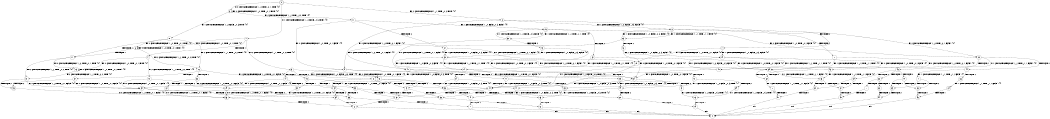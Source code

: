 digraph BCG {
size = "7, 10.5";
center = TRUE;
node [shape = circle];
0 [peripheries = 2];
0 -> 1 [label = "EX !1 !ATOMIC_EXCH_BRANCH (1, +0, FALSE, +0, 3, TRUE) !{0}"];
0 -> 2 [label = "EX !2 !ATOMIC_EXCH_BRANCH (1, +1, TRUE, +0, 2, TRUE) !{0}"];
0 -> 3 [label = "EX !0 !ATOMIC_EXCH_BRANCH (1, +0, TRUE, +0, 1, TRUE) !{0}"];
1 -> 4 [label = "TERMINATE !1"];
1 -> 5 [label = "EX !2 !ATOMIC_EXCH_BRANCH (1, +1, TRUE, +0, 2, TRUE) !{0}"];
1 -> 6 [label = "EX !0 !ATOMIC_EXCH_BRANCH (1, +0, TRUE, +0, 1, TRUE) !{0}"];
2 -> 7 [label = "TERMINATE !2"];
2 -> 8 [label = "EX !1 !ATOMIC_EXCH_BRANCH (1, +0, FALSE, +0, 3, FALSE) !{0}"];
2 -> 9 [label = "EX !0 !ATOMIC_EXCH_BRANCH (1, +0, TRUE, +0, 1, FALSE) !{0}"];
3 -> 10 [label = "EX !1 !ATOMIC_EXCH_BRANCH (1, +0, FALSE, +0, 3, TRUE) !{0}"];
3 -> 11 [label = "EX !2 !ATOMIC_EXCH_BRANCH (1, +1, TRUE, +0, 2, TRUE) !{0}"];
3 -> 3 [label = "EX !0 !ATOMIC_EXCH_BRANCH (1, +0, TRUE, +0, 1, TRUE) !{0}"];
4 -> 12 [label = "EX !2 !ATOMIC_EXCH_BRANCH (1, +1, TRUE, +0, 2, TRUE) !{0}"];
4 -> 13 [label = "EX !0 !ATOMIC_EXCH_BRANCH (1, +0, TRUE, +0, 1, TRUE) !{0}"];
5 -> 14 [label = "TERMINATE !1"];
5 -> 15 [label = "TERMINATE !2"];
5 -> 16 [label = "EX !0 !ATOMIC_EXCH_BRANCH (1, +0, TRUE, +0, 1, FALSE) !{0}"];
6 -> 17 [label = "TERMINATE !1"];
6 -> 18 [label = "EX !2 !ATOMIC_EXCH_BRANCH (1, +1, TRUE, +0, 2, TRUE) !{0}"];
6 -> 6 [label = "EX !0 !ATOMIC_EXCH_BRANCH (1, +0, TRUE, +0, 1, TRUE) !{0}"];
7 -> 19 [label = "EX !1 !ATOMIC_EXCH_BRANCH (1, +0, FALSE, +0, 3, FALSE) !{0}"];
7 -> 20 [label = "EX !0 !ATOMIC_EXCH_BRANCH (1, +0, TRUE, +0, 1, FALSE) !{0}"];
8 -> 21 [label = "TERMINATE !2"];
8 -> 22 [label = "EX !0 !ATOMIC_EXCH_BRANCH (1, +0, TRUE, +0, 1, FALSE) !{0}"];
8 -> 23 [label = "EX !1 !ATOMIC_EXCH_BRANCH (1, +1, TRUE, +1, 1, TRUE) !{0}"];
9 -> 24 [label = "TERMINATE !2"];
9 -> 25 [label = "TERMINATE !0"];
9 -> 26 [label = "EX !1 !ATOMIC_EXCH_BRANCH (1, +0, FALSE, +0, 3, TRUE) !{0}"];
10 -> 17 [label = "TERMINATE !1"];
10 -> 18 [label = "EX !2 !ATOMIC_EXCH_BRANCH (1, +1, TRUE, +0, 2, TRUE) !{0}"];
10 -> 6 [label = "EX !0 !ATOMIC_EXCH_BRANCH (1, +0, TRUE, +0, 1, TRUE) !{0}"];
11 -> 27 [label = "TERMINATE !2"];
11 -> 28 [label = "EX !1 !ATOMIC_EXCH_BRANCH (1, +0, FALSE, +0, 3, FALSE) !{0}"];
11 -> 9 [label = "EX !0 !ATOMIC_EXCH_BRANCH (1, +0, TRUE, +0, 1, FALSE) !{0}"];
12 -> 29 [label = "TERMINATE !2"];
12 -> 30 [label = "EX !0 !ATOMIC_EXCH_BRANCH (1, +0, TRUE, +0, 1, FALSE) !{0}"];
13 -> 31 [label = "EX !2 !ATOMIC_EXCH_BRANCH (1, +1, TRUE, +0, 2, TRUE) !{0}"];
13 -> 13 [label = "EX !0 !ATOMIC_EXCH_BRANCH (1, +0, TRUE, +0, 1, TRUE) !{0}"];
14 -> 29 [label = "TERMINATE !2"];
14 -> 30 [label = "EX !0 !ATOMIC_EXCH_BRANCH (1, +0, TRUE, +0, 1, FALSE) !{0}"];
15 -> 32 [label = "TERMINATE !1"];
15 -> 33 [label = "EX !0 !ATOMIC_EXCH_BRANCH (1, +0, TRUE, +0, 1, FALSE) !{0}"];
16 -> 34 [label = "TERMINATE !1"];
16 -> 35 [label = "TERMINATE !2"];
16 -> 36 [label = "TERMINATE !0"];
17 -> 31 [label = "EX !2 !ATOMIC_EXCH_BRANCH (1, +1, TRUE, +0, 2, TRUE) !{0}"];
17 -> 13 [label = "EX !0 !ATOMIC_EXCH_BRANCH (1, +0, TRUE, +0, 1, TRUE) !{0}"];
18 -> 37 [label = "TERMINATE !1"];
18 -> 38 [label = "TERMINATE !2"];
18 -> 16 [label = "EX !0 !ATOMIC_EXCH_BRANCH (1, +0, TRUE, +0, 1, FALSE) !{0}"];
19 -> 39 [label = "EX !0 !ATOMIC_EXCH_BRANCH (1, +0, TRUE, +0, 1, FALSE) !{0}"];
19 -> 40 [label = "EX !1 !ATOMIC_EXCH_BRANCH (1, +1, TRUE, +1, 1, TRUE) !{0}"];
20 -> 41 [label = "TERMINATE !0"];
20 -> 42 [label = "EX !1 !ATOMIC_EXCH_BRANCH (1, +0, FALSE, +0, 3, TRUE) !{0}"];
21 -> 39 [label = "EX !0 !ATOMIC_EXCH_BRANCH (1, +0, TRUE, +0, 1, FALSE) !{0}"];
21 -> 40 [label = "EX !1 !ATOMIC_EXCH_BRANCH (1, +1, TRUE, +1, 1, TRUE) !{0}"];
22 -> 43 [label = "TERMINATE !2"];
22 -> 44 [label = "TERMINATE !0"];
22 -> 45 [label = "EX !1 !ATOMIC_EXCH_BRANCH (1, +1, TRUE, +1, 1, FALSE) !{0}"];
23 -> 46 [label = "TERMINATE !2"];
23 -> 47 [label = "EX !0 !ATOMIC_EXCH_BRANCH (1, +0, TRUE, +0, 1, FALSE) !{0}"];
23 -> 8 [label = "EX !1 !ATOMIC_EXCH_BRANCH (1, +0, FALSE, +0, 3, FALSE) !{0}"];
24 -> 41 [label = "TERMINATE !0"];
24 -> 42 [label = "EX !1 !ATOMIC_EXCH_BRANCH (1, +0, FALSE, +0, 3, TRUE) !{0}"];
25 -> 48 [label = "TERMINATE !2"];
25 -> 49 [label = "EX !1 !ATOMIC_EXCH_BRANCH (1, +0, FALSE, +0, 3, TRUE) !{1}"];
26 -> 34 [label = "TERMINATE !1"];
26 -> 35 [label = "TERMINATE !2"];
26 -> 36 [label = "TERMINATE !0"];
27 -> 50 [label = "EX !1 !ATOMIC_EXCH_BRANCH (1, +0, FALSE, +0, 3, FALSE) !{0}"];
27 -> 20 [label = "EX !0 !ATOMIC_EXCH_BRANCH (1, +0, TRUE, +0, 1, FALSE) !{0}"];
28 -> 51 [label = "TERMINATE !2"];
28 -> 52 [label = "EX !1 !ATOMIC_EXCH_BRANCH (1, +1, TRUE, +1, 1, TRUE) !{0}"];
28 -> 22 [label = "EX !0 !ATOMIC_EXCH_BRANCH (1, +0, TRUE, +0, 1, FALSE) !{0}"];
29 -> 53 [label = "EX !0 !ATOMIC_EXCH_BRANCH (1, +0, TRUE, +0, 1, FALSE) !{0}"];
30 -> 54 [label = "TERMINATE !2"];
30 -> 55 [label = "TERMINATE !0"];
31 -> 56 [label = "TERMINATE !2"];
31 -> 30 [label = "EX !0 !ATOMIC_EXCH_BRANCH (1, +0, TRUE, +0, 1, FALSE) !{0}"];
32 -> 53 [label = "EX !0 !ATOMIC_EXCH_BRANCH (1, +0, TRUE, +0, 1, FALSE) !{0}"];
33 -> 57 [label = "TERMINATE !1"];
33 -> 58 [label = "TERMINATE !0"];
34 -> 54 [label = "TERMINATE !2"];
34 -> 55 [label = "TERMINATE !0"];
35 -> 57 [label = "TERMINATE !1"];
35 -> 58 [label = "TERMINATE !0"];
36 -> 59 [label = "TERMINATE !1"];
36 -> 60 [label = "TERMINATE !2"];
37 -> 56 [label = "TERMINATE !2"];
37 -> 30 [label = "EX !0 !ATOMIC_EXCH_BRANCH (1, +0, TRUE, +0, 1, FALSE) !{0}"];
38 -> 61 [label = "TERMINATE !1"];
38 -> 33 [label = "EX !0 !ATOMIC_EXCH_BRANCH (1, +0, TRUE, +0, 1, FALSE) !{0}"];
39 -> 62 [label = "TERMINATE !0"];
39 -> 63 [label = "EX !1 !ATOMIC_EXCH_BRANCH (1, +1, TRUE, +1, 1, FALSE) !{0}"];
40 -> 64 [label = "EX !0 !ATOMIC_EXCH_BRANCH (1, +0, TRUE, +0, 1, FALSE) !{0}"];
40 -> 19 [label = "EX !1 !ATOMIC_EXCH_BRANCH (1, +0, FALSE, +0, 3, FALSE) !{0}"];
41 -> 65 [label = "EX !1 !ATOMIC_EXCH_BRANCH (1, +0, FALSE, +0, 3, TRUE) !{2}"];
42 -> 57 [label = "TERMINATE !1"];
42 -> 58 [label = "TERMINATE !0"];
43 -> 62 [label = "TERMINATE !0"];
43 -> 63 [label = "EX !1 !ATOMIC_EXCH_BRANCH (1, +1, TRUE, +1, 1, FALSE) !{0}"];
44 -> 66 [label = "TERMINATE !2"];
44 -> 67 [label = "EX !1 !ATOMIC_EXCH_BRANCH (1, +1, TRUE, +1, 1, FALSE) !{1}"];
45 -> 68 [label = "TERMINATE !1"];
45 -> 69 [label = "TERMINATE !2"];
45 -> 70 [label = "TERMINATE !0"];
46 -> 64 [label = "EX !0 !ATOMIC_EXCH_BRANCH (1, +0, TRUE, +0, 1, FALSE) !{0}"];
46 -> 19 [label = "EX !1 !ATOMIC_EXCH_BRANCH (1, +0, FALSE, +0, 3, FALSE) !{0}"];
47 -> 71 [label = "TERMINATE !2"];
47 -> 72 [label = "TERMINATE !0"];
47 -> 26 [label = "EX !1 !ATOMIC_EXCH_BRANCH (1, +0, FALSE, +0, 3, TRUE) !{0}"];
48 -> 73 [label = "EX !1 !ATOMIC_EXCH_BRANCH (1, +0, FALSE, +0, 3, TRUE) !{1}"];
49 -> 59 [label = "TERMINATE !1"];
49 -> 60 [label = "TERMINATE !2"];
50 -> 74 [label = "EX !1 !ATOMIC_EXCH_BRANCH (1, +1, TRUE, +1, 1, TRUE) !{0}"];
50 -> 39 [label = "EX !0 !ATOMIC_EXCH_BRANCH (1, +0, TRUE, +0, 1, FALSE) !{0}"];
51 -> 74 [label = "EX !1 !ATOMIC_EXCH_BRANCH (1, +1, TRUE, +1, 1, TRUE) !{0}"];
51 -> 39 [label = "EX !0 !ATOMIC_EXCH_BRANCH (1, +0, TRUE, +0, 1, FALSE) !{0}"];
52 -> 75 [label = "TERMINATE !2"];
52 -> 28 [label = "EX !1 !ATOMIC_EXCH_BRANCH (1, +0, FALSE, +0, 3, FALSE) !{0}"];
52 -> 47 [label = "EX !0 !ATOMIC_EXCH_BRANCH (1, +0, TRUE, +0, 1, FALSE) !{0}"];
53 -> 76 [label = "TERMINATE !0"];
54 -> 76 [label = "TERMINATE !0"];
55 -> 77 [label = "TERMINATE !2"];
56 -> 53 [label = "EX !0 !ATOMIC_EXCH_BRANCH (1, +0, TRUE, +0, 1, FALSE) !{0}"];
57 -> 76 [label = "TERMINATE !0"];
58 -> 78 [label = "TERMINATE !1"];
59 -> 77 [label = "TERMINATE !2"];
60 -> 79 [label = "TERMINATE !1"];
61 -> 53 [label = "EX !0 !ATOMIC_EXCH_BRANCH (1, +0, TRUE, +0, 1, FALSE) !{0}"];
62 -> 80 [label = "EX !1 !ATOMIC_EXCH_BRANCH (1, +1, TRUE, +1, 1, FALSE) !{2}"];
63 -> 81 [label = "TERMINATE !1"];
63 -> 82 [label = "TERMINATE !0"];
64 -> 83 [label = "TERMINATE !0"];
64 -> 42 [label = "EX !1 !ATOMIC_EXCH_BRANCH (1, +0, FALSE, +0, 3, TRUE) !{0}"];
65 -> 78 [label = "TERMINATE !1"];
66 -> 84 [label = "EX !1 !ATOMIC_EXCH_BRANCH (1, +1, TRUE, +1, 1, FALSE) !{1}"];
67 -> 85 [label = "TERMINATE !1"];
67 -> 86 [label = "TERMINATE !2"];
68 -> 87 [label = "TERMINATE !2"];
68 -> 88 [label = "TERMINATE !0"];
69 -> 81 [label = "TERMINATE !1"];
69 -> 82 [label = "TERMINATE !0"];
70 -> 85 [label = "TERMINATE !1"];
70 -> 86 [label = "TERMINATE !2"];
71 -> 83 [label = "TERMINATE !0"];
71 -> 42 [label = "EX !1 !ATOMIC_EXCH_BRANCH (1, +0, FALSE, +0, 3, TRUE) !{0}"];
72 -> 89 [label = "TERMINATE !2"];
72 -> 49 [label = "EX !1 !ATOMIC_EXCH_BRANCH (1, +0, FALSE, +0, 3, TRUE) !{1}"];
73 -> 79 [label = "TERMINATE !1"];
74 -> 50 [label = "EX !1 !ATOMIC_EXCH_BRANCH (1, +0, FALSE, +0, 3, FALSE) !{0}"];
74 -> 64 [label = "EX !0 !ATOMIC_EXCH_BRANCH (1, +0, TRUE, +0, 1, FALSE) !{0}"];
75 -> 50 [label = "EX !1 !ATOMIC_EXCH_BRANCH (1, +0, FALSE, +0, 3, FALSE) !{0}"];
75 -> 64 [label = "EX !0 !ATOMIC_EXCH_BRANCH (1, +0, TRUE, +0, 1, FALSE) !{0}"];
76 -> 90 [label = "exit"];
77 -> 90 [label = "exit"];
78 -> 90 [label = "exit"];
79 -> 90 [label = "exit"];
80 -> 91 [label = "TERMINATE !1"];
81 -> 92 [label = "TERMINATE !0"];
82 -> 91 [label = "TERMINATE !1"];
83 -> 65 [label = "EX !1 !ATOMIC_EXCH_BRANCH (1, +0, FALSE, +0, 3, TRUE) !{2}"];
84 -> 93 [label = "TERMINATE !1"];
85 -> 94 [label = "TERMINATE !2"];
86 -> 93 [label = "TERMINATE !1"];
87 -> 92 [label = "TERMINATE !0"];
88 -> 94 [label = "TERMINATE !2"];
89 -> 73 [label = "EX !1 !ATOMIC_EXCH_BRANCH (1, +0, FALSE, +0, 3, TRUE) !{1}"];
91 -> 90 [label = "exit"];
92 -> 90 [label = "exit"];
93 -> 90 [label = "exit"];
94 -> 90 [label = "exit"];
}
